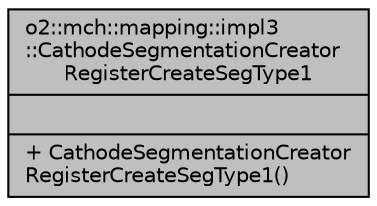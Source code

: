 digraph "o2::mch::mapping::impl3::CathodeSegmentationCreatorRegisterCreateSegType1"
{
 // INTERACTIVE_SVG=YES
  bgcolor="transparent";
  edge [fontname="Helvetica",fontsize="10",labelfontname="Helvetica",labelfontsize="10"];
  node [fontname="Helvetica",fontsize="10",shape=record];
  Node1 [label="{o2::mch::mapping::impl3\l::CathodeSegmentationCreator\lRegisterCreateSegType1\n||+ CathodeSegmentationCreator\lRegisterCreateSegType1()\l}",height=0.2,width=0.4,color="black", fillcolor="grey75", style="filled" fontcolor="black"];
}

